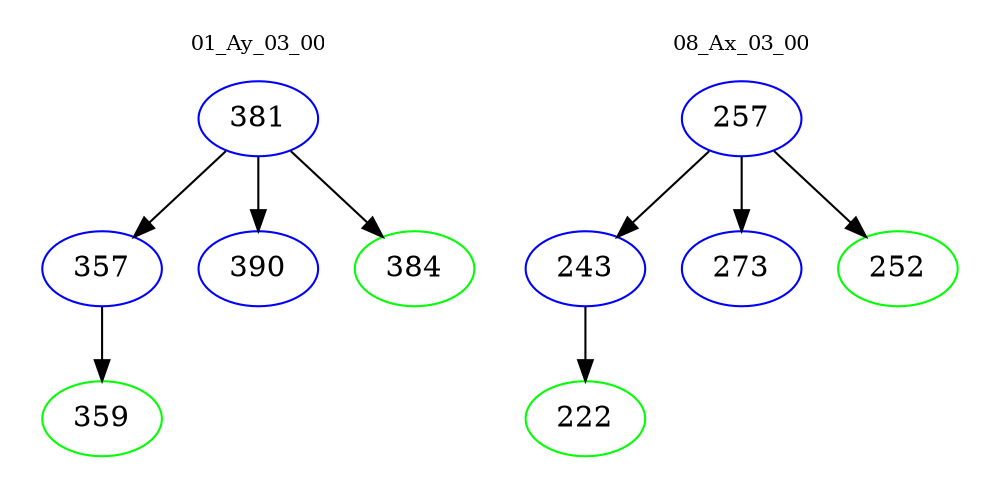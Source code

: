 digraph{
subgraph cluster_0 {
color = white
label = "01_Ay_03_00";
fontsize=10;
T0_381 [label="381", color="blue"]
T0_381 -> T0_357 [color="black"]
T0_357 [label="357", color="blue"]
T0_357 -> T0_359 [color="black"]
T0_359 [label="359", color="green"]
T0_381 -> T0_390 [color="black"]
T0_390 [label="390", color="blue"]
T0_381 -> T0_384 [color="black"]
T0_384 [label="384", color="green"]
}
subgraph cluster_1 {
color = white
label = "08_Ax_03_00";
fontsize=10;
T1_257 [label="257", color="blue"]
T1_257 -> T1_243 [color="black"]
T1_243 [label="243", color="blue"]
T1_243 -> T1_222 [color="black"]
T1_222 [label="222", color="green"]
T1_257 -> T1_273 [color="black"]
T1_273 [label="273", color="blue"]
T1_257 -> T1_252 [color="black"]
T1_252 [label="252", color="green"]
}
}
